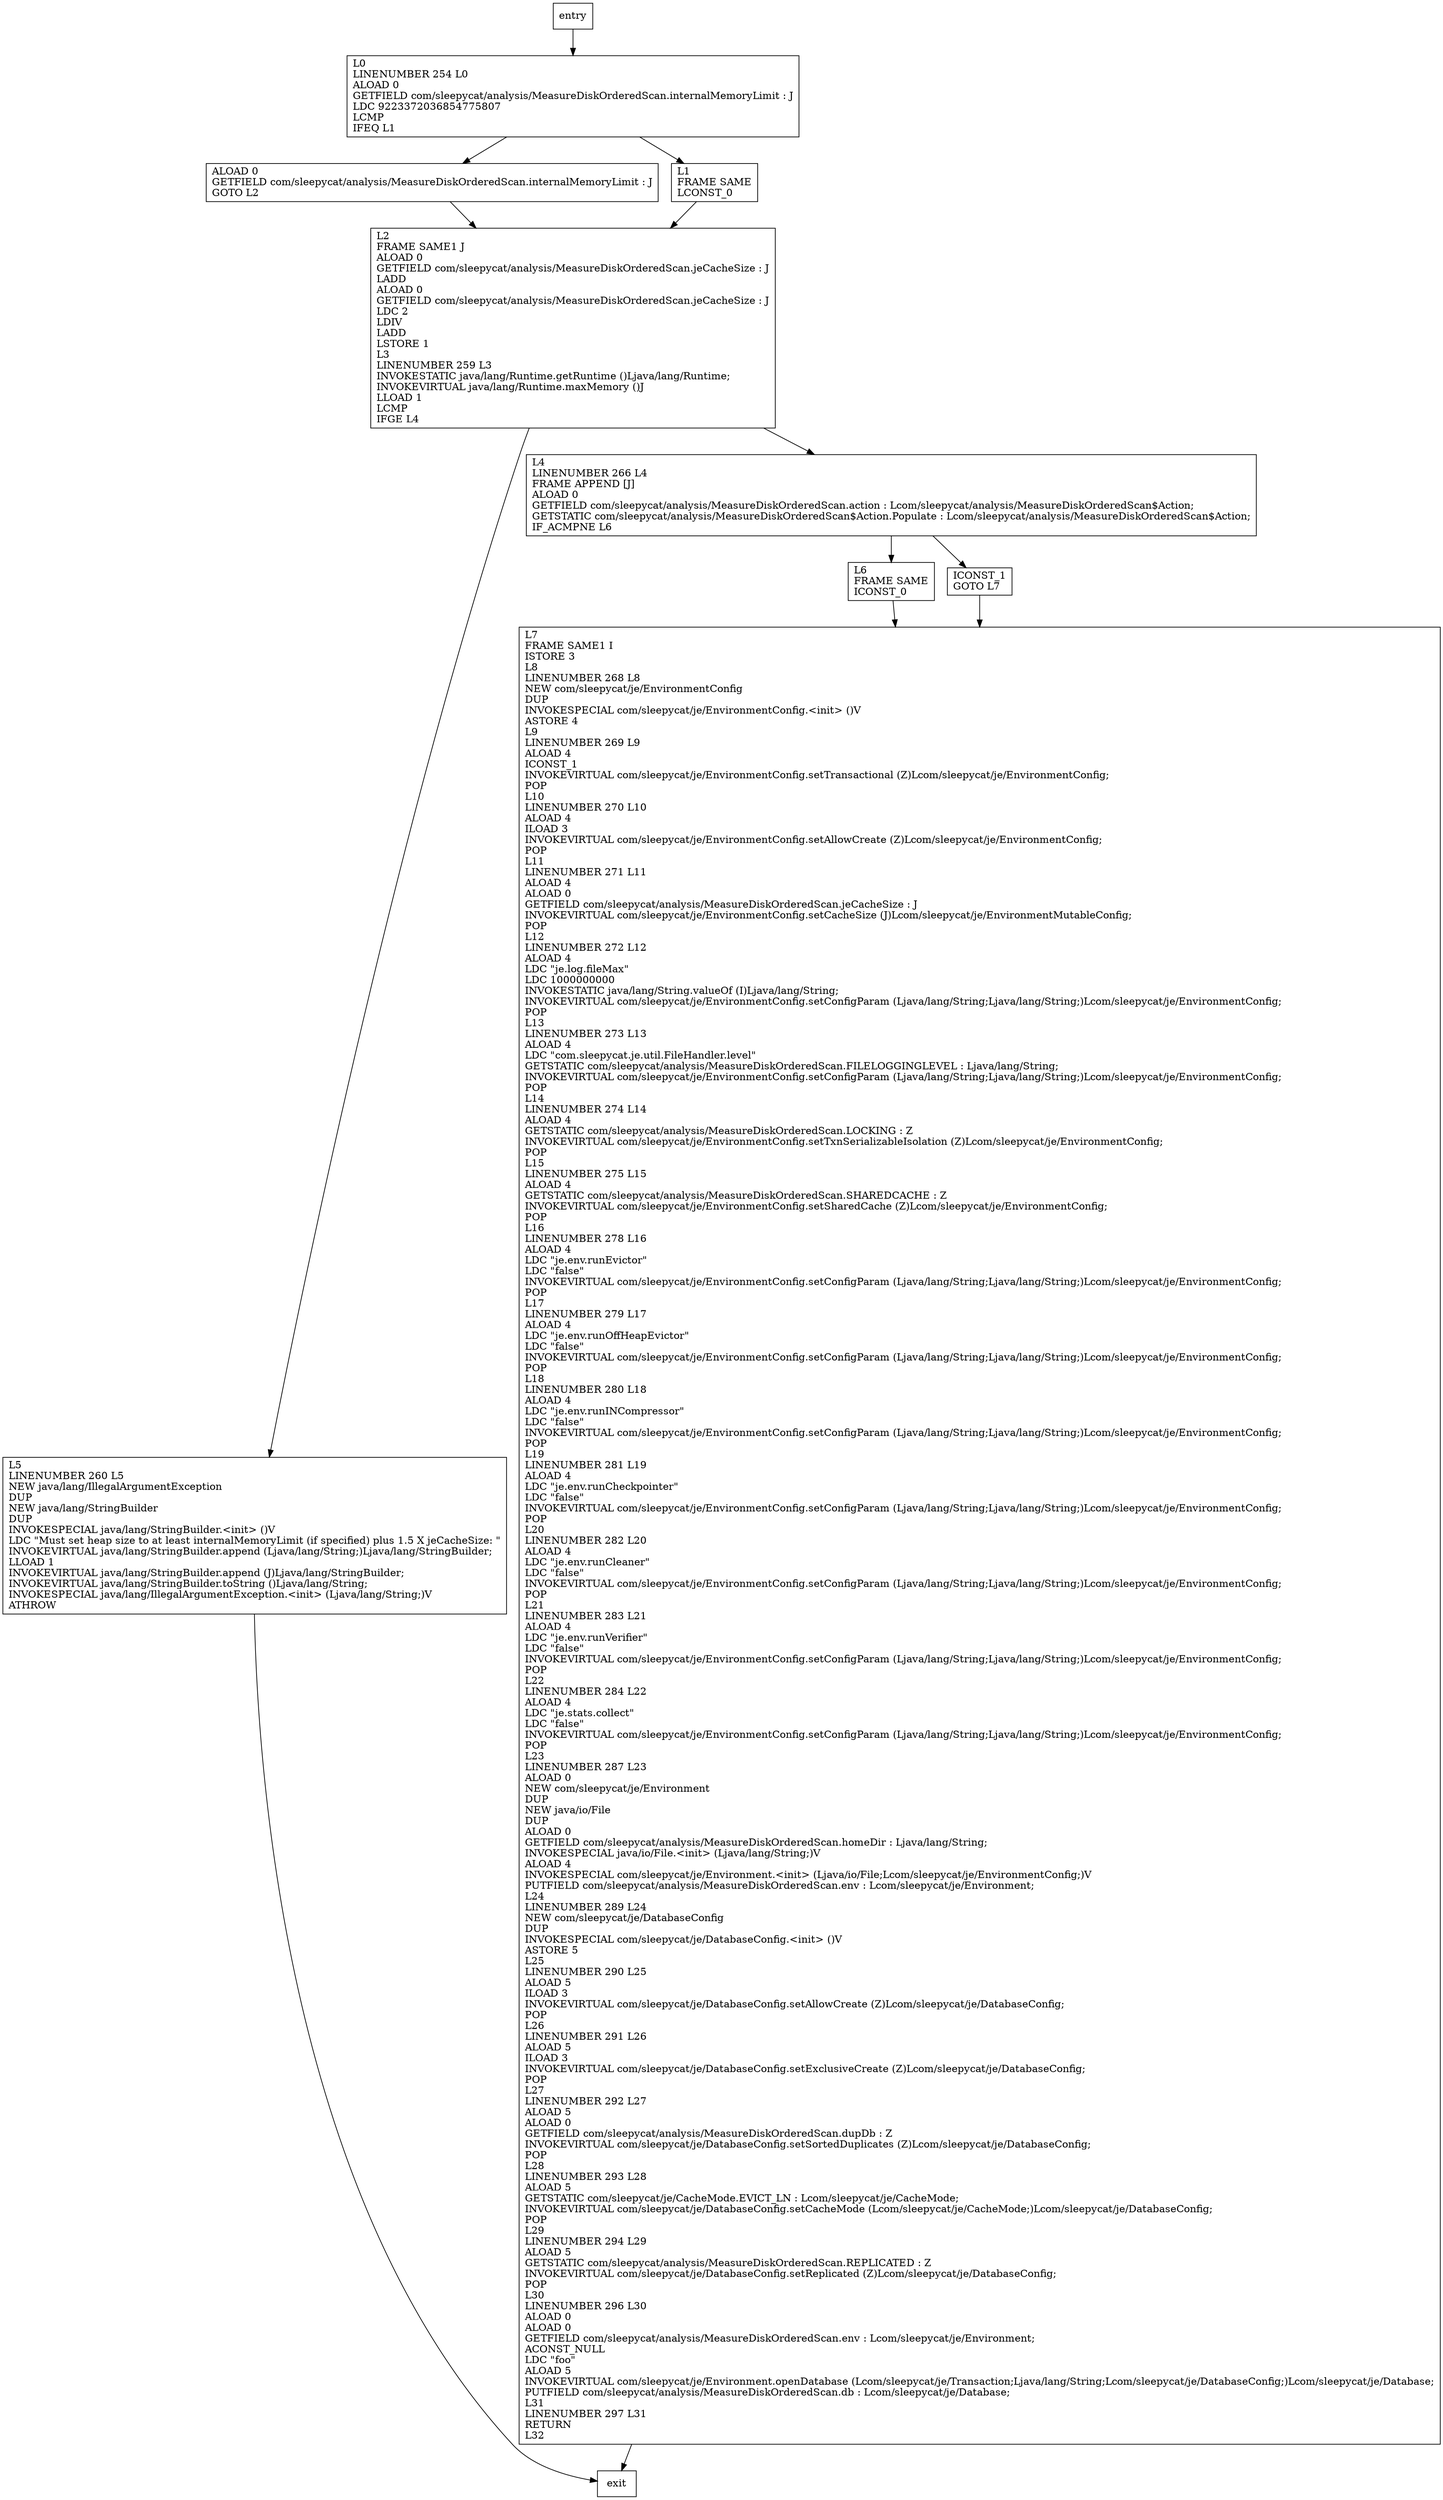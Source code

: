 digraph open {
node [shape=record];
354559453 [label="ALOAD 0\lGETFIELD com/sleepycat/analysis/MeasureDiskOrderedScan.internalMemoryLimit : J\lGOTO L2\l"];
97735896 [label="L5\lLINENUMBER 260 L5\lNEW java/lang/IllegalArgumentException\lDUP\lNEW java/lang/StringBuilder\lDUP\lINVOKESPECIAL java/lang/StringBuilder.\<init\> ()V\lLDC \"Must set heap size to at least internalMemoryLimit (if specified) plus 1.5 X jeCacheSize: \"\lINVOKEVIRTUAL java/lang/StringBuilder.append (Ljava/lang/String;)Ljava/lang/StringBuilder;\lLLOAD 1\lINVOKEVIRTUAL java/lang/StringBuilder.append (J)Ljava/lang/StringBuilder;\lINVOKEVIRTUAL java/lang/StringBuilder.toString ()Ljava/lang/String;\lINVOKESPECIAL java/lang/IllegalArgumentException.\<init\> (Ljava/lang/String;)V\lATHROW\l"];
1629315348 [label="L1\lFRAME SAME\lLCONST_0\l"];
1242801354 [label="L0\lLINENUMBER 254 L0\lALOAD 0\lGETFIELD com/sleepycat/analysis/MeasureDiskOrderedScan.internalMemoryLimit : J\lLDC 9223372036854775807\lLCMP\lIFEQ L1\l"];
1440121803 [label="L6\lFRAME SAME\lICONST_0\l"];
31167858 [label="L4\lLINENUMBER 266 L4\lFRAME APPEND [J]\lALOAD 0\lGETFIELD com/sleepycat/analysis/MeasureDiskOrderedScan.action : Lcom/sleepycat/analysis/MeasureDiskOrderedScan$Action;\lGETSTATIC com/sleepycat/analysis/MeasureDiskOrderedScan$Action.Populate : Lcom/sleepycat/analysis/MeasureDiskOrderedScan$Action;\lIF_ACMPNE L6\l"];
1378979744 [label="L2\lFRAME SAME1 J\lALOAD 0\lGETFIELD com/sleepycat/analysis/MeasureDiskOrderedScan.jeCacheSize : J\lLADD\lALOAD 0\lGETFIELD com/sleepycat/analysis/MeasureDiskOrderedScan.jeCacheSize : J\lLDC 2\lLDIV\lLADD\lLSTORE 1\lL3\lLINENUMBER 259 L3\lINVOKESTATIC java/lang/Runtime.getRuntime ()Ljava/lang/Runtime;\lINVOKEVIRTUAL java/lang/Runtime.maxMemory ()J\lLLOAD 1\lLCMP\lIFGE L4\l"];
197411228 [label="ICONST_1\lGOTO L7\l"];
1245472829 [label="L7\lFRAME SAME1 I\lISTORE 3\lL8\lLINENUMBER 268 L8\lNEW com/sleepycat/je/EnvironmentConfig\lDUP\lINVOKESPECIAL com/sleepycat/je/EnvironmentConfig.\<init\> ()V\lASTORE 4\lL9\lLINENUMBER 269 L9\lALOAD 4\lICONST_1\lINVOKEVIRTUAL com/sleepycat/je/EnvironmentConfig.setTransactional (Z)Lcom/sleepycat/je/EnvironmentConfig;\lPOP\lL10\lLINENUMBER 270 L10\lALOAD 4\lILOAD 3\lINVOKEVIRTUAL com/sleepycat/je/EnvironmentConfig.setAllowCreate (Z)Lcom/sleepycat/je/EnvironmentConfig;\lPOP\lL11\lLINENUMBER 271 L11\lALOAD 4\lALOAD 0\lGETFIELD com/sleepycat/analysis/MeasureDiskOrderedScan.jeCacheSize : J\lINVOKEVIRTUAL com/sleepycat/je/EnvironmentConfig.setCacheSize (J)Lcom/sleepycat/je/EnvironmentMutableConfig;\lPOP\lL12\lLINENUMBER 272 L12\lALOAD 4\lLDC \"je.log.fileMax\"\lLDC 1000000000\lINVOKESTATIC java/lang/String.valueOf (I)Ljava/lang/String;\lINVOKEVIRTUAL com/sleepycat/je/EnvironmentConfig.setConfigParam (Ljava/lang/String;Ljava/lang/String;)Lcom/sleepycat/je/EnvironmentConfig;\lPOP\lL13\lLINENUMBER 273 L13\lALOAD 4\lLDC \"com.sleepycat.je.util.FileHandler.level\"\lGETSTATIC com/sleepycat/analysis/MeasureDiskOrderedScan.FILELOGGINGLEVEL : Ljava/lang/String;\lINVOKEVIRTUAL com/sleepycat/je/EnvironmentConfig.setConfigParam (Ljava/lang/String;Ljava/lang/String;)Lcom/sleepycat/je/EnvironmentConfig;\lPOP\lL14\lLINENUMBER 274 L14\lALOAD 4\lGETSTATIC com/sleepycat/analysis/MeasureDiskOrderedScan.LOCKING : Z\lINVOKEVIRTUAL com/sleepycat/je/EnvironmentConfig.setTxnSerializableIsolation (Z)Lcom/sleepycat/je/EnvironmentConfig;\lPOP\lL15\lLINENUMBER 275 L15\lALOAD 4\lGETSTATIC com/sleepycat/analysis/MeasureDiskOrderedScan.SHAREDCACHE : Z\lINVOKEVIRTUAL com/sleepycat/je/EnvironmentConfig.setSharedCache (Z)Lcom/sleepycat/je/EnvironmentConfig;\lPOP\lL16\lLINENUMBER 278 L16\lALOAD 4\lLDC \"je.env.runEvictor\"\lLDC \"false\"\lINVOKEVIRTUAL com/sleepycat/je/EnvironmentConfig.setConfigParam (Ljava/lang/String;Ljava/lang/String;)Lcom/sleepycat/je/EnvironmentConfig;\lPOP\lL17\lLINENUMBER 279 L17\lALOAD 4\lLDC \"je.env.runOffHeapEvictor\"\lLDC \"false\"\lINVOKEVIRTUAL com/sleepycat/je/EnvironmentConfig.setConfigParam (Ljava/lang/String;Ljava/lang/String;)Lcom/sleepycat/je/EnvironmentConfig;\lPOP\lL18\lLINENUMBER 280 L18\lALOAD 4\lLDC \"je.env.runINCompressor\"\lLDC \"false\"\lINVOKEVIRTUAL com/sleepycat/je/EnvironmentConfig.setConfigParam (Ljava/lang/String;Ljava/lang/String;)Lcom/sleepycat/je/EnvironmentConfig;\lPOP\lL19\lLINENUMBER 281 L19\lALOAD 4\lLDC \"je.env.runCheckpointer\"\lLDC \"false\"\lINVOKEVIRTUAL com/sleepycat/je/EnvironmentConfig.setConfigParam (Ljava/lang/String;Ljava/lang/String;)Lcom/sleepycat/je/EnvironmentConfig;\lPOP\lL20\lLINENUMBER 282 L20\lALOAD 4\lLDC \"je.env.runCleaner\"\lLDC \"false\"\lINVOKEVIRTUAL com/sleepycat/je/EnvironmentConfig.setConfigParam (Ljava/lang/String;Ljava/lang/String;)Lcom/sleepycat/je/EnvironmentConfig;\lPOP\lL21\lLINENUMBER 283 L21\lALOAD 4\lLDC \"je.env.runVerifier\"\lLDC \"false\"\lINVOKEVIRTUAL com/sleepycat/je/EnvironmentConfig.setConfigParam (Ljava/lang/String;Ljava/lang/String;)Lcom/sleepycat/je/EnvironmentConfig;\lPOP\lL22\lLINENUMBER 284 L22\lALOAD 4\lLDC \"je.stats.collect\"\lLDC \"false\"\lINVOKEVIRTUAL com/sleepycat/je/EnvironmentConfig.setConfigParam (Ljava/lang/String;Ljava/lang/String;)Lcom/sleepycat/je/EnvironmentConfig;\lPOP\lL23\lLINENUMBER 287 L23\lALOAD 0\lNEW com/sleepycat/je/Environment\lDUP\lNEW java/io/File\lDUP\lALOAD 0\lGETFIELD com/sleepycat/analysis/MeasureDiskOrderedScan.homeDir : Ljava/lang/String;\lINVOKESPECIAL java/io/File.\<init\> (Ljava/lang/String;)V\lALOAD 4\lINVOKESPECIAL com/sleepycat/je/Environment.\<init\> (Ljava/io/File;Lcom/sleepycat/je/EnvironmentConfig;)V\lPUTFIELD com/sleepycat/analysis/MeasureDiskOrderedScan.env : Lcom/sleepycat/je/Environment;\lL24\lLINENUMBER 289 L24\lNEW com/sleepycat/je/DatabaseConfig\lDUP\lINVOKESPECIAL com/sleepycat/je/DatabaseConfig.\<init\> ()V\lASTORE 5\lL25\lLINENUMBER 290 L25\lALOAD 5\lILOAD 3\lINVOKEVIRTUAL com/sleepycat/je/DatabaseConfig.setAllowCreate (Z)Lcom/sleepycat/je/DatabaseConfig;\lPOP\lL26\lLINENUMBER 291 L26\lALOAD 5\lILOAD 3\lINVOKEVIRTUAL com/sleepycat/je/DatabaseConfig.setExclusiveCreate (Z)Lcom/sleepycat/je/DatabaseConfig;\lPOP\lL27\lLINENUMBER 292 L27\lALOAD 5\lALOAD 0\lGETFIELD com/sleepycat/analysis/MeasureDiskOrderedScan.dupDb : Z\lINVOKEVIRTUAL com/sleepycat/je/DatabaseConfig.setSortedDuplicates (Z)Lcom/sleepycat/je/DatabaseConfig;\lPOP\lL28\lLINENUMBER 293 L28\lALOAD 5\lGETSTATIC com/sleepycat/je/CacheMode.EVICT_LN : Lcom/sleepycat/je/CacheMode;\lINVOKEVIRTUAL com/sleepycat/je/DatabaseConfig.setCacheMode (Lcom/sleepycat/je/CacheMode;)Lcom/sleepycat/je/DatabaseConfig;\lPOP\lL29\lLINENUMBER 294 L29\lALOAD 5\lGETSTATIC com/sleepycat/analysis/MeasureDiskOrderedScan.REPLICATED : Z\lINVOKEVIRTUAL com/sleepycat/je/DatabaseConfig.setReplicated (Z)Lcom/sleepycat/je/DatabaseConfig;\lPOP\lL30\lLINENUMBER 296 L30\lALOAD 0\lALOAD 0\lGETFIELD com/sleepycat/analysis/MeasureDiskOrderedScan.env : Lcom/sleepycat/je/Environment;\lACONST_NULL\lLDC \"foo\"\lALOAD 5\lINVOKEVIRTUAL com/sleepycat/je/Environment.openDatabase (Lcom/sleepycat/je/Transaction;Ljava/lang/String;Lcom/sleepycat/je/DatabaseConfig;)Lcom/sleepycat/je/Database;\lPUTFIELD com/sleepycat/analysis/MeasureDiskOrderedScan.db : Lcom/sleepycat/je/Database;\lL31\lLINENUMBER 297 L31\lRETURN\lL32\l"];
entry;
exit;
entry -> 1242801354;
354559453 -> 1378979744;
97735896 -> exit;
1629315348 -> 1378979744;
1242801354 -> 354559453;
1242801354 -> 1629315348;
1440121803 -> 1245472829;
31167858 -> 1440121803;
31167858 -> 197411228;
1378979744 -> 97735896;
1378979744 -> 31167858;
197411228 -> 1245472829;
1245472829 -> exit;
}
